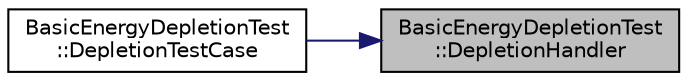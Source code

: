 digraph "BasicEnergyDepletionTest::DepletionHandler"
{
 // LATEX_PDF_SIZE
  edge [fontname="Helvetica",fontsize="10",labelfontname="Helvetica",labelfontsize="10"];
  node [fontname="Helvetica",fontsize="10",shape=record];
  rankdir="RL";
  Node1 [label="BasicEnergyDepletionTest\l::DepletionHandler",height=0.2,width=0.4,color="black", fillcolor="grey75", style="filled", fontcolor="black",tooltip="Callback invoked when energy is drained from source."];
  Node1 -> Node2 [dir="back",color="midnightblue",fontsize="10",style="solid",fontname="Helvetica"];
  Node2 [label="BasicEnergyDepletionTest\l::DepletionTestCase",height=0.2,width=0.4,color="black", fillcolor="white", style="filled",URL="$class_basic_energy_depletion_test.html#a933f0ff2e50a5dc64b4312619405a05a",tooltip=" "];
}
